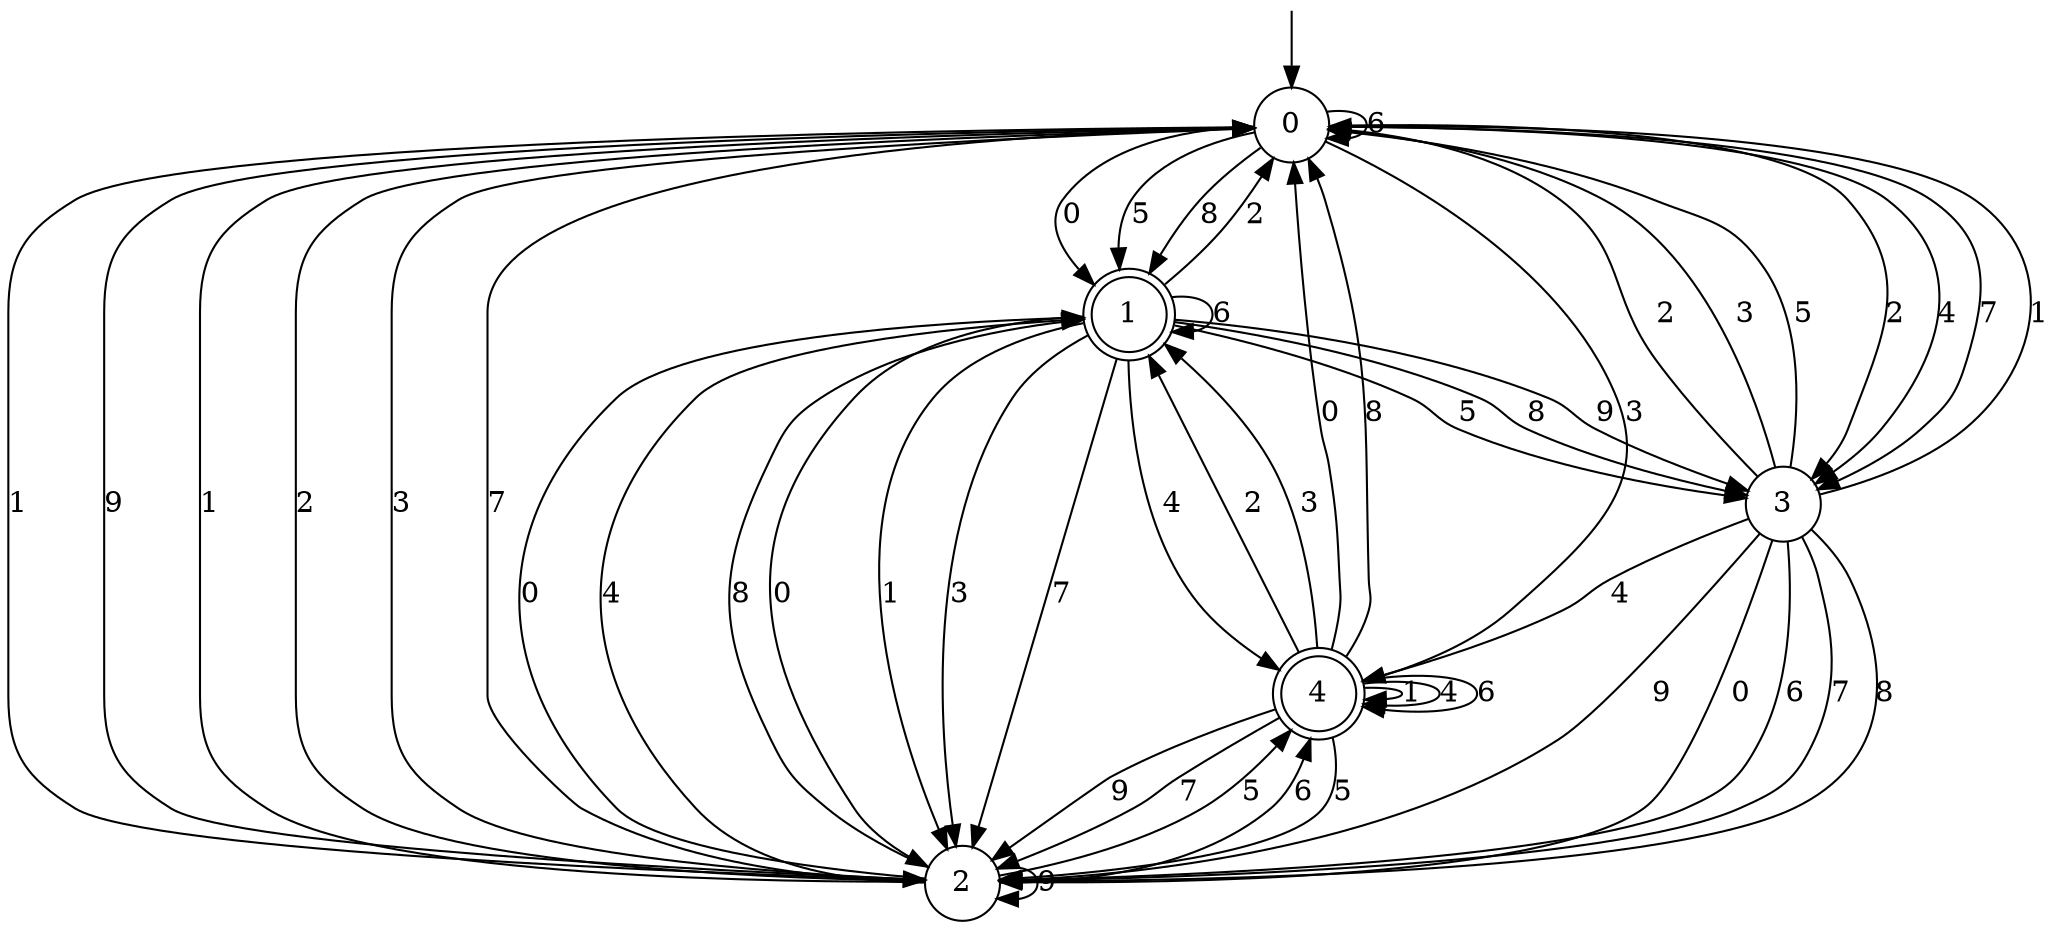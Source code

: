 digraph g {

	s0 [shape="circle" label="0"];
	s1 [shape="doublecircle" label="1"];
	s2 [shape="circle" label="2"];
	s3 [shape="circle" label="3"];
	s4 [shape="doublecircle" label="4"];
	s0 -> s1 [label="0"];
	s0 -> s2 [label="1"];
	s0 -> s3 [label="2"];
	s0 -> s4 [label="3"];
	s0 -> s3 [label="4"];
	s0 -> s1 [label="5"];
	s0 -> s0 [label="6"];
	s0 -> s3 [label="7"];
	s0 -> s1 [label="8"];
	s0 -> s2 [label="9"];
	s1 -> s2 [label="0"];
	s1 -> s2 [label="1"];
	s1 -> s0 [label="2"];
	s1 -> s2 [label="3"];
	s1 -> s4 [label="4"];
	s1 -> s3 [label="5"];
	s1 -> s1 [label="6"];
	s1 -> s2 [label="7"];
	s1 -> s3 [label="8"];
	s1 -> s3 [label="9"];
	s2 -> s1 [label="0"];
	s2 -> s0 [label="1"];
	s2 -> s0 [label="2"];
	s2 -> s0 [label="3"];
	s2 -> s1 [label="4"];
	s2 -> s4 [label="5"];
	s2 -> s4 [label="6"];
	s2 -> s0 [label="7"];
	s2 -> s1 [label="8"];
	s2 -> s2 [label="9"];
	s3 -> s2 [label="0"];
	s3 -> s0 [label="1"];
	s3 -> s0 [label="2"];
	s3 -> s0 [label="3"];
	s3 -> s4 [label="4"];
	s3 -> s0 [label="5"];
	s3 -> s2 [label="6"];
	s3 -> s2 [label="7"];
	s3 -> s2 [label="8"];
	s3 -> s2 [label="9"];
	s4 -> s0 [label="0"];
	s4 -> s4 [label="1"];
	s4 -> s1 [label="2"];
	s4 -> s1 [label="3"];
	s4 -> s4 [label="4"];
	s4 -> s2 [label="5"];
	s4 -> s4 [label="6"];
	s4 -> s2 [label="7"];
	s4 -> s0 [label="8"];
	s4 -> s2 [label="9"];

__start0 [label="" shape="none" width="0" height="0"];
__start0 -> s0;

}

